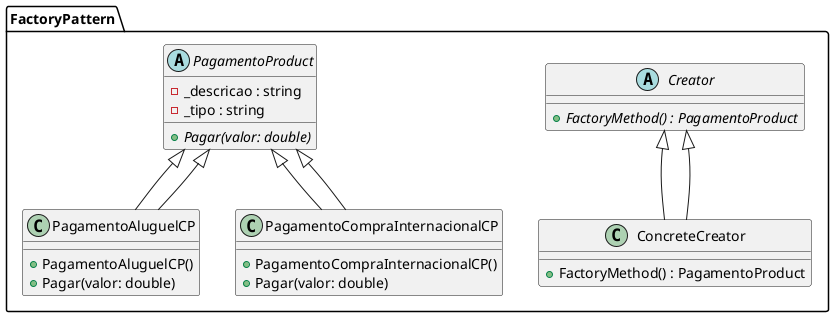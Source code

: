 ﻿@startuml
namespace FactoryPattern {

    abstract class Creator {
        {abstract} + FactoryMethod() : PagamentoProduct
    }

    class ConcreteCreator extends Creator {
        + FactoryMethod() : PagamentoProduct
    }

    abstract class PagamentoProduct {
        - _descricao : string
        - _tipo : string
        {abstract} + Pagar(valor: double)
    }

    class PagamentoAluguelCP extends PagamentoProduct {
        + PagamentoAluguelCP()
        + Pagar(valor: double)
    }

    class PagamentoCompraInternacionalCP extends PagamentoProduct {
        + PagamentoCompraInternacionalCP()
        + Pagar(valor: double)
    }
        
    Creator <|-- ConcreteCreator
    PagamentoProduct <|-- PagamentoAluguelCP
    PagamentoProduct <|-- PagamentoCompraInternacionalCP
}

@enduml
